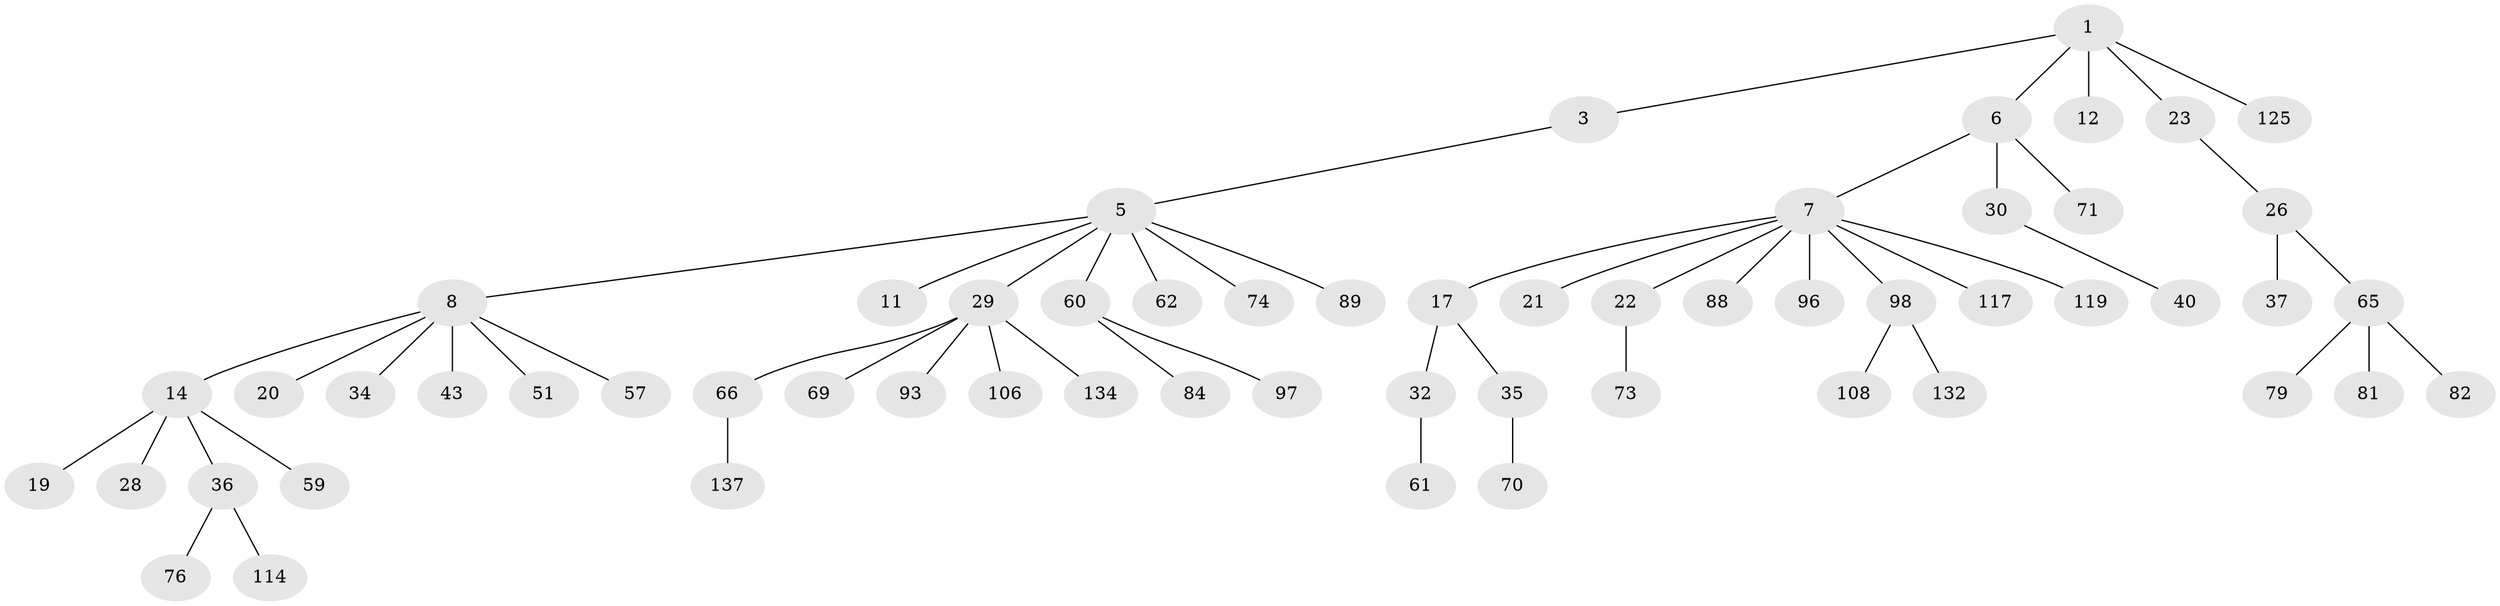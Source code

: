 // original degree distribution, {2: 0.22972972972972974, 4: 0.060810810810810814, 5: 0.02027027027027027, 6: 0.033783783783783786, 7: 0.013513513513513514, 1: 0.5202702702702703, 3: 0.12162162162162163}
// Generated by graph-tools (version 1.1) at 2025/19/03/04/25 18:19:13]
// undirected, 59 vertices, 58 edges
graph export_dot {
graph [start="1"]
  node [color=gray90,style=filled];
  1 [super="+2+4"];
  3 [super="+53+72"];
  5 [super="+13+15+116"];
  6 [super="+27+83+46"];
  7 [super="+9+33+16"];
  8 [super="+10+54+45+39"];
  11 [super="+38"];
  12;
  14 [super="+24+25"];
  17 [super="+107+95+50"];
  19 [super="+135+136"];
  20 [super="+146"];
  21 [super="+31+113"];
  22 [super="+42"];
  23 [super="+67"];
  26 [super="+122+139+91"];
  28 [super="+56"];
  29 [super="+41+55+64"];
  30 [super="+112"];
  32;
  34;
  35 [super="+105"];
  36 [super="+44+124+86"];
  37 [super="+48+63"];
  40;
  43;
  51 [super="+126+148+118+58"];
  57;
  59;
  60 [super="+68"];
  61 [super="+111"];
  62;
  65;
  66;
  69;
  70;
  71;
  73;
  74;
  76 [super="+115"];
  79;
  81 [super="+144"];
  82;
  84;
  88 [super="+101"];
  89;
  93;
  96;
  97;
  98;
  106;
  108;
  114;
  117;
  119 [super="+130"];
  125;
  132;
  134;
  137;
  1 -- 3;
  1 -- 6;
  1 -- 23;
  1 -- 12;
  1 -- 125;
  3 -- 5;
  5 -- 8;
  5 -- 11;
  5 -- 89;
  5 -- 74;
  5 -- 60;
  5 -- 62;
  5 -- 29;
  6 -- 7;
  6 -- 30;
  6 -- 71;
  7 -- 17;
  7 -- 21;
  7 -- 22;
  7 -- 96;
  7 -- 98;
  7 -- 119;
  7 -- 117;
  7 -- 88;
  8 -- 14;
  8 -- 57;
  8 -- 34;
  8 -- 51;
  8 -- 20;
  8 -- 43;
  14 -- 19;
  14 -- 36;
  14 -- 59;
  14 -- 28;
  17 -- 32;
  17 -- 35;
  22 -- 73;
  23 -- 26;
  26 -- 37;
  26 -- 65;
  29 -- 66;
  29 -- 106;
  29 -- 93;
  29 -- 134;
  29 -- 69;
  30 -- 40;
  32 -- 61;
  35 -- 70;
  36 -- 114;
  36 -- 76;
  60 -- 97;
  60 -- 84;
  65 -- 79;
  65 -- 81;
  65 -- 82;
  66 -- 137;
  98 -- 108;
  98 -- 132;
}
